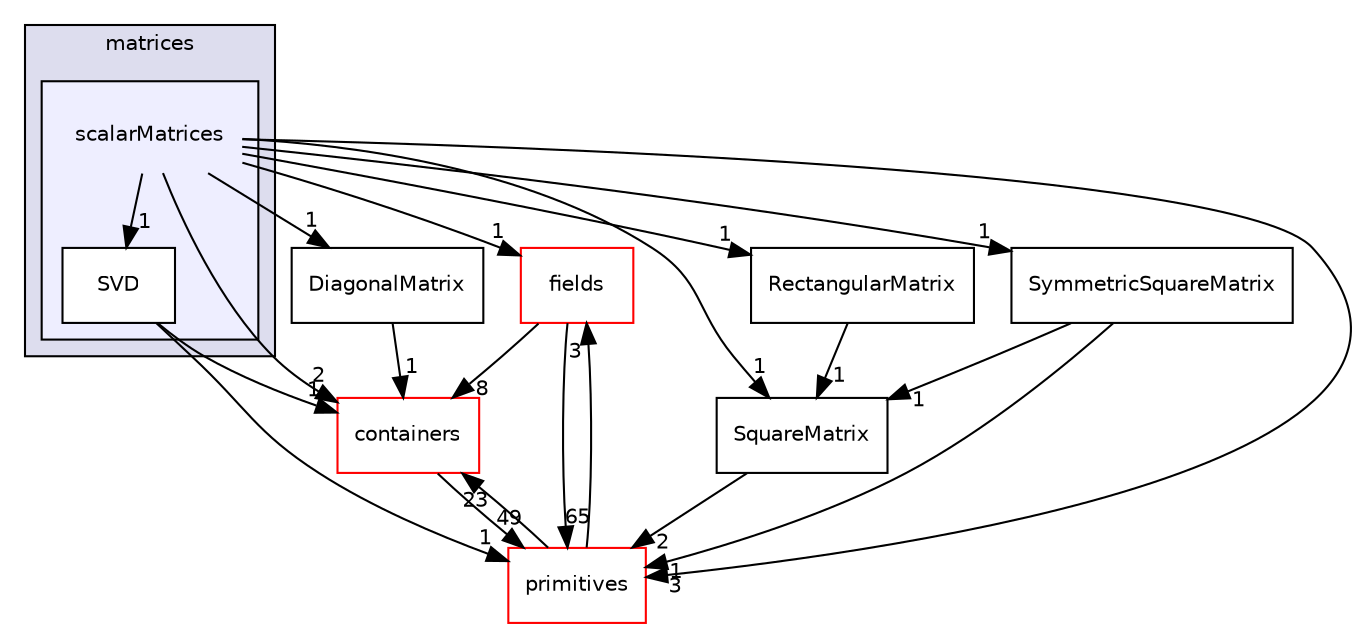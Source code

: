 digraph "src/OpenFOAM/matrices/scalarMatrices" {
  bgcolor=transparent;
  compound=true
  node [ fontsize="10", fontname="Helvetica"];
  edge [ labelfontsize="10", labelfontname="Helvetica"];
  subgraph clusterdir_b07477ab37bc0cd7eb28fb569c691c21 {
    graph [ bgcolor="#ddddee", pencolor="black", label="matrices" fontname="Helvetica", fontsize="10", URL="dir_b07477ab37bc0cd7eb28fb569c691c21.html"]
  subgraph clusterdir_d192f954d20aef904113126d0c326e0c {
    graph [ bgcolor="#eeeeff", pencolor="black", label="" URL="dir_d192f954d20aef904113126d0c326e0c.html"];
    dir_d192f954d20aef904113126d0c326e0c [shape=plaintext label="scalarMatrices"];
    dir_8568913875eff682a6bd08d6f8f25713 [shape=box label="SVD" color="black" fillcolor="white" style="filled" URL="dir_8568913875eff682a6bd08d6f8f25713.html"];
  }
  }
  dir_962442b8f989d5529fab5e0f0e4ffb74 [shape=box label="fields" color="red" URL="dir_962442b8f989d5529fab5e0f0e4ffb74.html"];
  dir_19d0872053bde092be81d7fe3f56cbf7 [shape=box label="containers" color="red" URL="dir_19d0872053bde092be81d7fe3f56cbf7.html"];
  dir_9de91893ed1140d312544af919035e0c [shape=box label="SquareMatrix" URL="dir_9de91893ed1140d312544af919035e0c.html"];
  dir_82024ecf96c7e84d47860642f57ace9e [shape=box label="RectangularMatrix" URL="dir_82024ecf96c7e84d47860642f57ace9e.html"];
  dir_3e50f45338116b169052b428016851aa [shape=box label="primitives" color="red" URL="dir_3e50f45338116b169052b428016851aa.html"];
  dir_065029d1b90700fbd81fbc5c2723758f [shape=box label="SymmetricSquareMatrix" URL="dir_065029d1b90700fbd81fbc5c2723758f.html"];
  dir_9bdf991149efcaf20d994a0e27108262 [shape=box label="DiagonalMatrix" URL="dir_9bdf991149efcaf20d994a0e27108262.html"];
  dir_962442b8f989d5529fab5e0f0e4ffb74->dir_19d0872053bde092be81d7fe3f56cbf7 [headlabel="8", labeldistance=1.5 headhref="dir_002022_001903.html"];
  dir_962442b8f989d5529fab5e0f0e4ffb74->dir_3e50f45338116b169052b428016851aa [headlabel="65", labeldistance=1.5 headhref="dir_002022_002326.html"];
  dir_19d0872053bde092be81d7fe3f56cbf7->dir_3e50f45338116b169052b428016851aa [headlabel="49", labeldistance=1.5 headhref="dir_001903_002326.html"];
  dir_9de91893ed1140d312544af919035e0c->dir_3e50f45338116b169052b428016851aa [headlabel="2", labeldistance=1.5 headhref="dir_002219_002326.html"];
  dir_8568913875eff682a6bd08d6f8f25713->dir_19d0872053bde092be81d7fe3f56cbf7 [headlabel="1", labeldistance=1.5 headhref="dir_002216_001903.html"];
  dir_8568913875eff682a6bd08d6f8f25713->dir_3e50f45338116b169052b428016851aa [headlabel="1", labeldistance=1.5 headhref="dir_002216_002326.html"];
  dir_82024ecf96c7e84d47860642f57ace9e->dir_9de91893ed1140d312544af919035e0c [headlabel="1", labeldistance=1.5 headhref="dir_002214_002219.html"];
  dir_3e50f45338116b169052b428016851aa->dir_962442b8f989d5529fab5e0f0e4ffb74 [headlabel="3", labeldistance=1.5 headhref="dir_002326_002022.html"];
  dir_3e50f45338116b169052b428016851aa->dir_19d0872053bde092be81d7fe3f56cbf7 [headlabel="23", labeldistance=1.5 headhref="dir_002326_001903.html"];
  dir_065029d1b90700fbd81fbc5c2723758f->dir_9de91893ed1140d312544af919035e0c [headlabel="1", labeldistance=1.5 headhref="dir_002220_002219.html"];
  dir_065029d1b90700fbd81fbc5c2723758f->dir_3e50f45338116b169052b428016851aa [headlabel="1", labeldistance=1.5 headhref="dir_002220_002326.html"];
  dir_9bdf991149efcaf20d994a0e27108262->dir_19d0872053bde092be81d7fe3f56cbf7 [headlabel="1", labeldistance=1.5 headhref="dir_002138_001903.html"];
  dir_d192f954d20aef904113126d0c326e0c->dir_962442b8f989d5529fab5e0f0e4ffb74 [headlabel="1", labeldistance=1.5 headhref="dir_002215_002022.html"];
  dir_d192f954d20aef904113126d0c326e0c->dir_19d0872053bde092be81d7fe3f56cbf7 [headlabel="2", labeldistance=1.5 headhref="dir_002215_001903.html"];
  dir_d192f954d20aef904113126d0c326e0c->dir_9de91893ed1140d312544af919035e0c [headlabel="1", labeldistance=1.5 headhref="dir_002215_002219.html"];
  dir_d192f954d20aef904113126d0c326e0c->dir_8568913875eff682a6bd08d6f8f25713 [headlabel="1", labeldistance=1.5 headhref="dir_002215_002216.html"];
  dir_d192f954d20aef904113126d0c326e0c->dir_82024ecf96c7e84d47860642f57ace9e [headlabel="1", labeldistance=1.5 headhref="dir_002215_002214.html"];
  dir_d192f954d20aef904113126d0c326e0c->dir_3e50f45338116b169052b428016851aa [headlabel="3", labeldistance=1.5 headhref="dir_002215_002326.html"];
  dir_d192f954d20aef904113126d0c326e0c->dir_065029d1b90700fbd81fbc5c2723758f [headlabel="1", labeldistance=1.5 headhref="dir_002215_002220.html"];
  dir_d192f954d20aef904113126d0c326e0c->dir_9bdf991149efcaf20d994a0e27108262 [headlabel="1", labeldistance=1.5 headhref="dir_002215_002138.html"];
}
